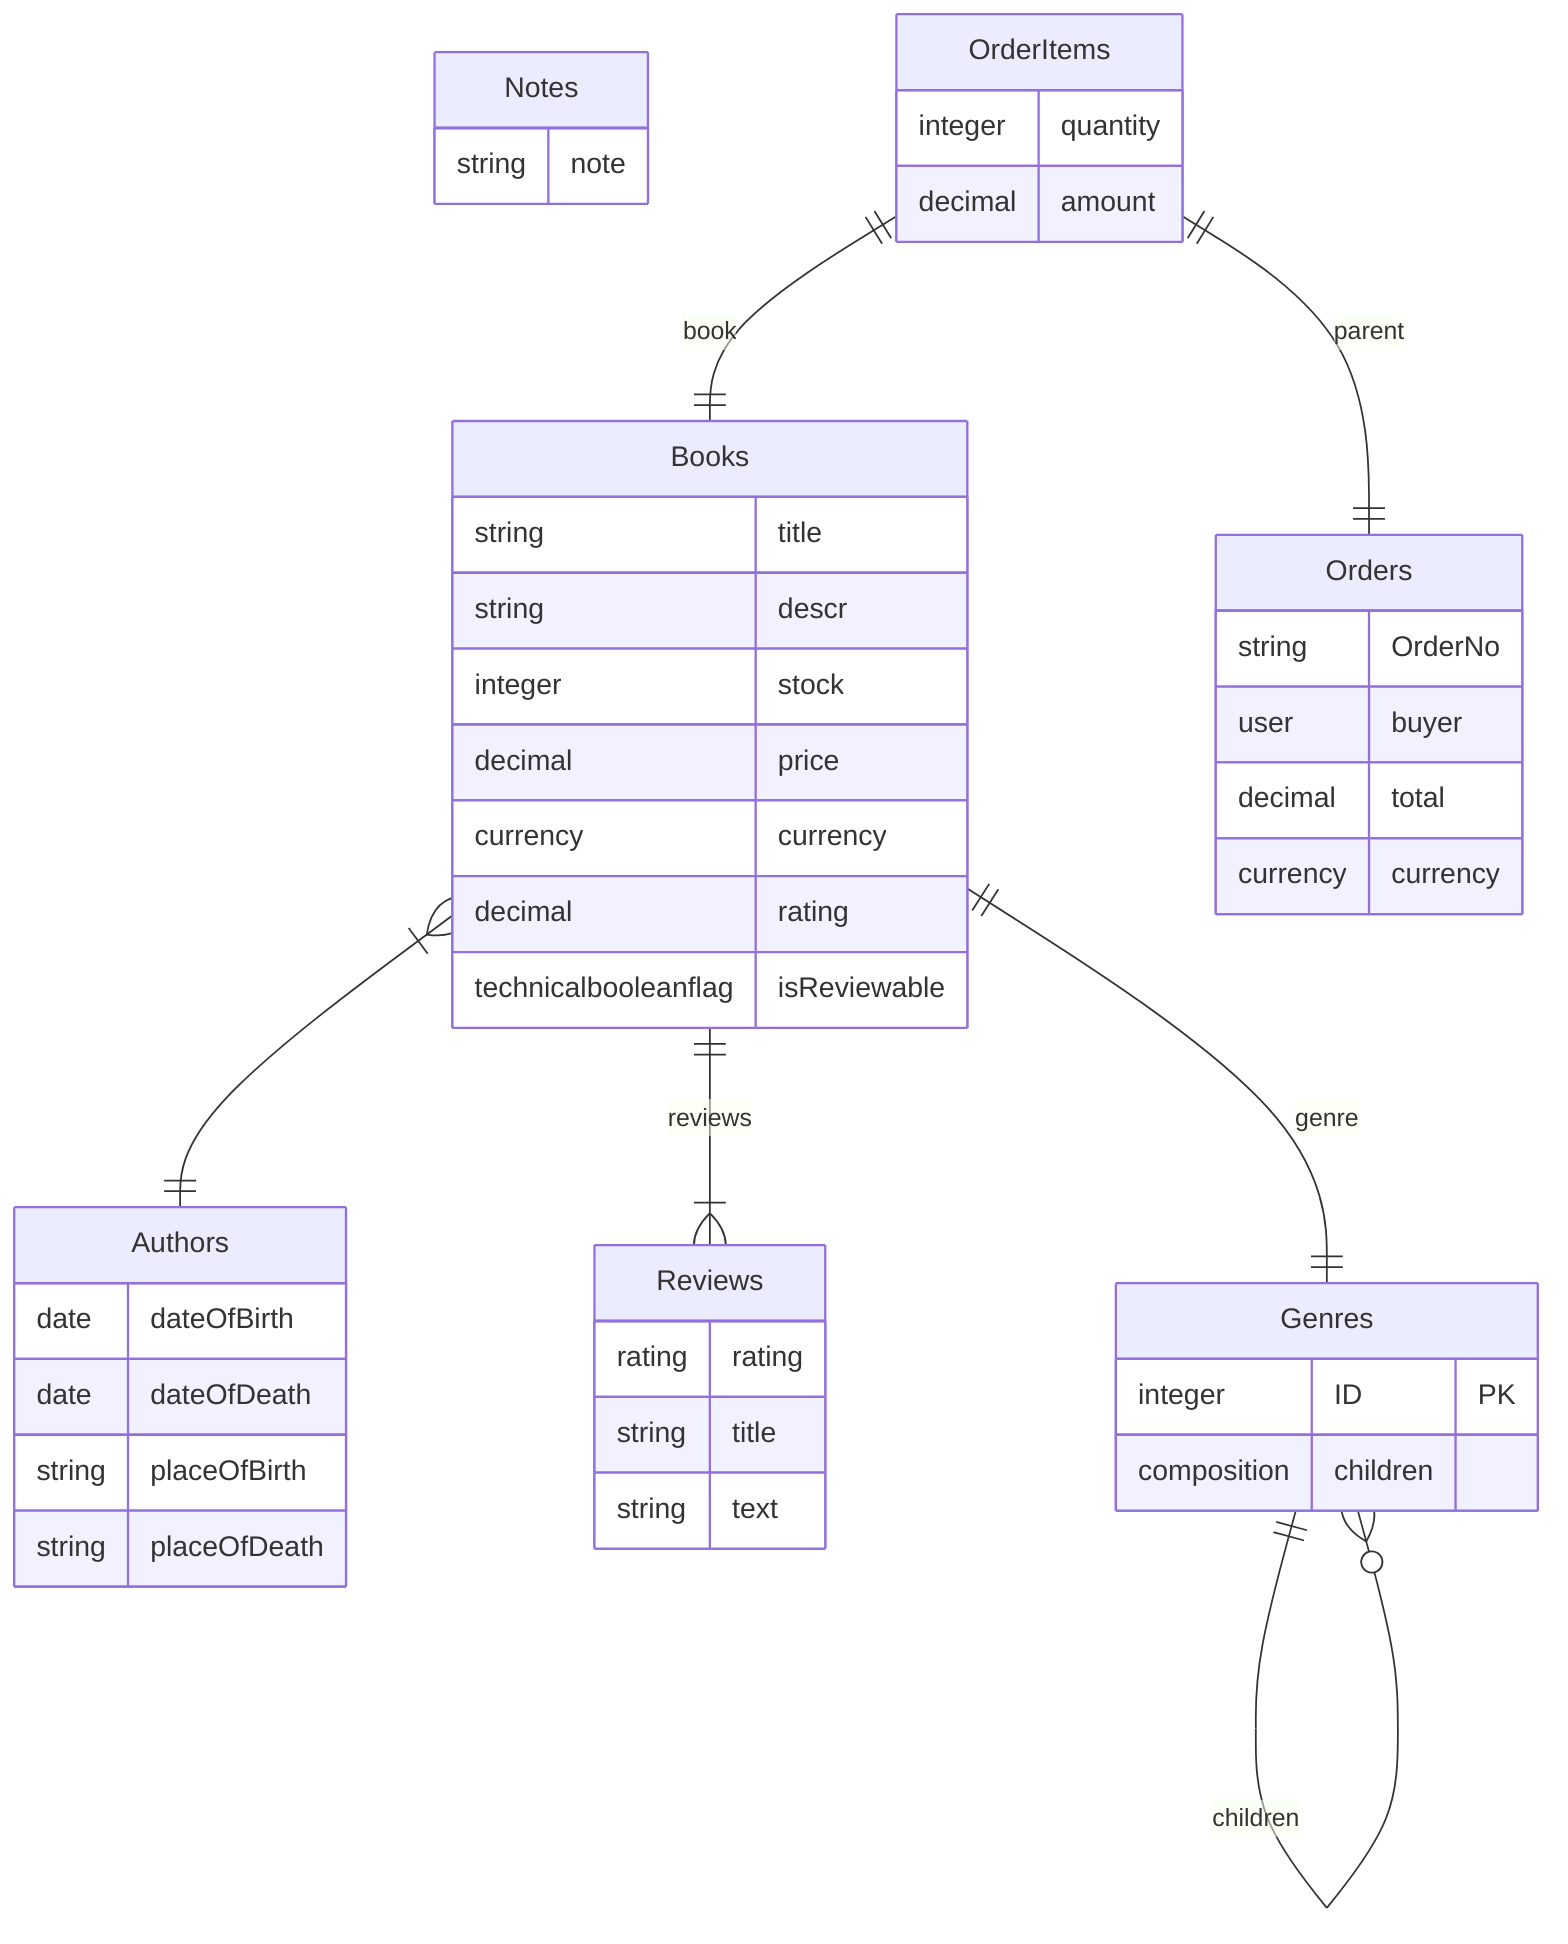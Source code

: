 erDiagram
    %% db/books.cds
    Books {
        string title
        string descr
        integer stock
        decimal price
        currency currency
        decimal rating
        technicalbooleanflag isReviewable
    }
    Books }|--|| Authors : ""
    Books ||--|{ Reviews : reviews
    Books ||--|| Genres : genre
    Authors {
        date dateOfBirth
        date dateOfDeath
        string placeOfBirth
        string placeOfDeath
    }
    Genres {
        integer ID PK
        composition children
    }
    Genres ||--|| Genres : parent
    Genres ||--o{ Genres : children
    %% db/common.cds
    %% db/index.cds
    %% db/notes.cds
    Notes {
        string note
    }
    %% db/orders.cds
    Orders {
        string OrderNo
        user buyer
        decimal total
        currency currency
    }
    OrderItems {
        integer quantity
        decimal amount
    }
    OrderItems ||--|| Books : book
    OrderItems ||--|| Orders : parent
    %% db/reviews.cds
    Reviews {
        rating rating
        string title
        string text
    }
